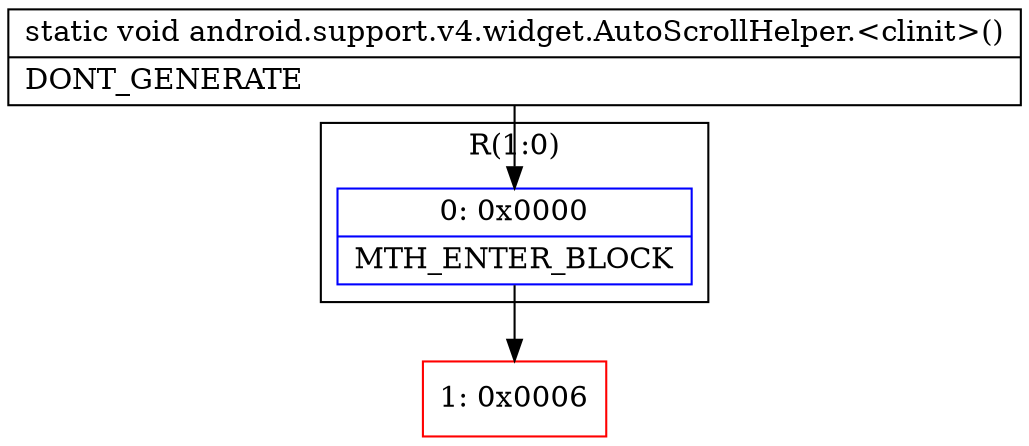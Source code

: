 digraph "CFG forandroid.support.v4.widget.AutoScrollHelper.\<clinit\>()V" {
subgraph cluster_Region_1996300473 {
label = "R(1:0)";
node [shape=record,color=blue];
Node_0 [shape=record,label="{0\:\ 0x0000|MTH_ENTER_BLOCK\l}"];
}
Node_1 [shape=record,color=red,label="{1\:\ 0x0006}"];
MethodNode[shape=record,label="{static void android.support.v4.widget.AutoScrollHelper.\<clinit\>()  | DONT_GENERATE\l}"];
MethodNode -> Node_0;
Node_0 -> Node_1;
}


